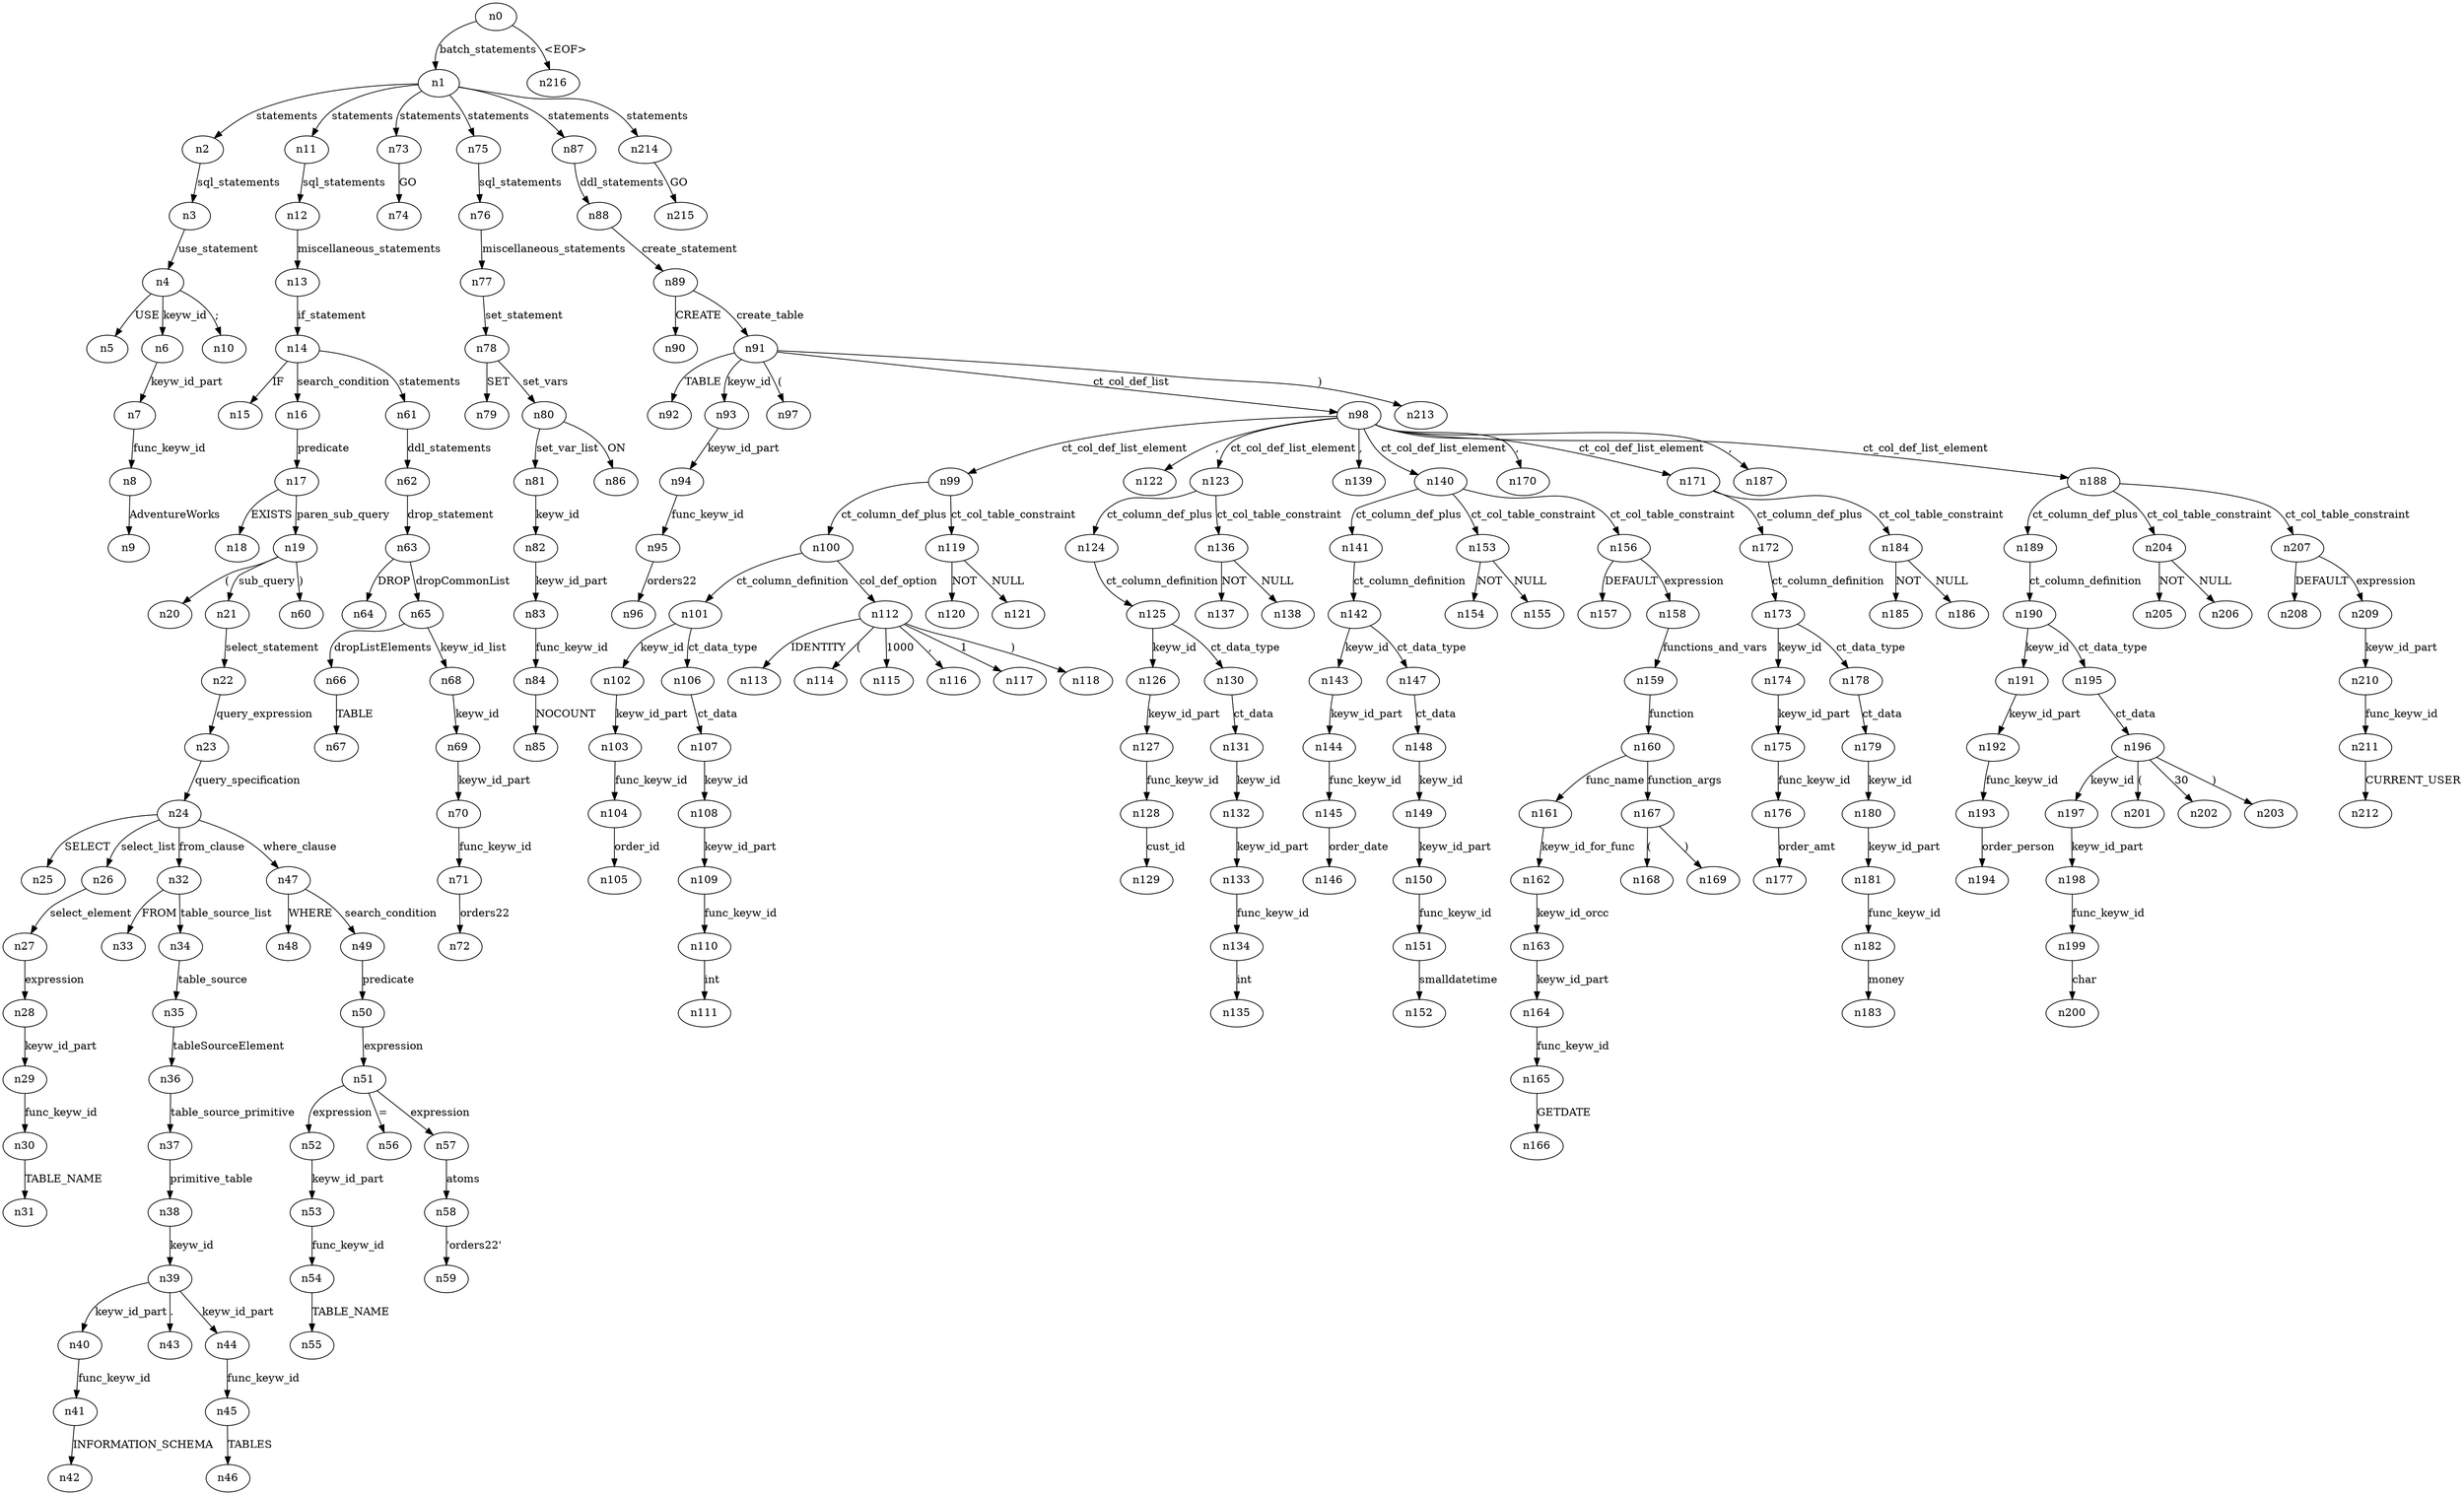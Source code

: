 digraph ParseTree {
  n0 -> n1 [label="batch_statements"];
  n1 -> n2 [label="statements"];
  n2 -> n3 [label="sql_statements"];
  n3 -> n4 [label="use_statement"];
  n4 -> n5 [label="USE"];
  n4 -> n6 [label="keyw_id"];
  n6 -> n7 [label="keyw_id_part"];
  n7 -> n8 [label="func_keyw_id"];
  n8 -> n9 [label="AdventureWorks"];
  n4 -> n10 [label=";"];
  n1 -> n11 [label="statements"];
  n11 -> n12 [label="sql_statements"];
  n12 -> n13 [label="miscellaneous_statements"];
  n13 -> n14 [label="if_statement"];
  n14 -> n15 [label="IF"];
  n14 -> n16 [label="search_condition"];
  n16 -> n17 [label="predicate"];
  n17 -> n18 [label="EXISTS"];
  n17 -> n19 [label="paren_sub_query"];
  n19 -> n20 [label="("];
  n19 -> n21 [label="sub_query"];
  n21 -> n22 [label="select_statement"];
  n22 -> n23 [label="query_expression"];
  n23 -> n24 [label="query_specification"];
  n24 -> n25 [label="SELECT"];
  n24 -> n26 [label="select_list"];
  n26 -> n27 [label="select_element"];
  n27 -> n28 [label="expression"];
  n28 -> n29 [label="keyw_id_part"];
  n29 -> n30 [label="func_keyw_id"];
  n30 -> n31 [label="TABLE_NAME"];
  n24 -> n32 [label="from_clause"];
  n32 -> n33 [label="FROM"];
  n32 -> n34 [label="table_source_list"];
  n34 -> n35 [label="table_source"];
  n35 -> n36 [label="tableSourceElement"];
  n36 -> n37 [label="table_source_primitive"];
  n37 -> n38 [label="primitive_table"];
  n38 -> n39 [label="keyw_id"];
  n39 -> n40 [label="keyw_id_part"];
  n40 -> n41 [label="func_keyw_id"];
  n41 -> n42 [label="INFORMATION_SCHEMA"];
  n39 -> n43 [label="."];
  n39 -> n44 [label="keyw_id_part"];
  n44 -> n45 [label="func_keyw_id"];
  n45 -> n46 [label="TABLES"];
  n24 -> n47 [label="where_clause"];
  n47 -> n48 [label="WHERE"];
  n47 -> n49 [label="search_condition"];
  n49 -> n50 [label="predicate"];
  n50 -> n51 [label="expression"];
  n51 -> n52 [label="expression"];
  n52 -> n53 [label="keyw_id_part"];
  n53 -> n54 [label="func_keyw_id"];
  n54 -> n55 [label="TABLE_NAME"];
  n51 -> n56 [label="="];
  n51 -> n57 [label="expression"];
  n57 -> n58 [label="atoms"];
  n58 -> n59 [label="'orders22'"];
  n19 -> n60 [label=")"];
  n14 -> n61 [label="statements"];
  n61 -> n62 [label="ddl_statements"];
  n62 -> n63 [label="drop_statement"];
  n63 -> n64 [label="DROP"];
  n63 -> n65 [label="dropCommonList"];
  n65 -> n66 [label="dropListElements"];
  n66 -> n67 [label="TABLE"];
  n65 -> n68 [label="keyw_id_list"];
  n68 -> n69 [label="keyw_id"];
  n69 -> n70 [label="keyw_id_part"];
  n70 -> n71 [label="func_keyw_id"];
  n71 -> n72 [label="orders22"];
  n1 -> n73 [label="statements"];
  n73 -> n74 [label="GO"];
  n1 -> n75 [label="statements"];
  n75 -> n76 [label="sql_statements"];
  n76 -> n77 [label="miscellaneous_statements"];
  n77 -> n78 [label="set_statement"];
  n78 -> n79 [label="SET"];
  n78 -> n80 [label="set_vars"];
  n80 -> n81 [label="set_var_list"];
  n81 -> n82 [label="keyw_id"];
  n82 -> n83 [label="keyw_id_part"];
  n83 -> n84 [label="func_keyw_id"];
  n84 -> n85 [label="NOCOUNT"];
  n80 -> n86 [label="ON"];
  n1 -> n87 [label="statements"];
  n87 -> n88 [label="ddl_statements"];
  n88 -> n89 [label="create_statement"];
  n89 -> n90 [label="CREATE"];
  n89 -> n91 [label="create_table"];
  n91 -> n92 [label="TABLE"];
  n91 -> n93 [label="keyw_id"];
  n93 -> n94 [label="keyw_id_part"];
  n94 -> n95 [label="func_keyw_id"];
  n95 -> n96 [label="orders22"];
  n91 -> n97 [label="("];
  n91 -> n98 [label="ct_col_def_list"];
  n98 -> n99 [label="ct_col_def_list_element"];
  n99 -> n100 [label="ct_column_def_plus"];
  n100 -> n101 [label="ct_column_definition"];
  n101 -> n102 [label="keyw_id"];
  n102 -> n103 [label="keyw_id_part"];
  n103 -> n104 [label="func_keyw_id"];
  n104 -> n105 [label="order_id"];
  n101 -> n106 [label="ct_data_type"];
  n106 -> n107 [label="ct_data"];
  n107 -> n108 [label="keyw_id"];
  n108 -> n109 [label="keyw_id_part"];
  n109 -> n110 [label="func_keyw_id"];
  n110 -> n111 [label="int"];
  n100 -> n112 [label="col_def_option"];
  n112 -> n113 [label="IDENTITY"];
  n112 -> n114 [label="("];
  n112 -> n115 [label="1000"];
  n112 -> n116 [label=","];
  n112 -> n117 [label="1"];
  n112 -> n118 [label=")"];
  n99 -> n119 [label="ct_col_table_constraint"];
  n119 -> n120 [label="NOT"];
  n119 -> n121 [label="NULL"];
  n98 -> n122 [label=","];
  n98 -> n123 [label="ct_col_def_list_element"];
  n123 -> n124 [label="ct_column_def_plus"];
  n124 -> n125 [label="ct_column_definition"];
  n125 -> n126 [label="keyw_id"];
  n126 -> n127 [label="keyw_id_part"];
  n127 -> n128 [label="func_keyw_id"];
  n128 -> n129 [label="cust_id"];
  n125 -> n130 [label="ct_data_type"];
  n130 -> n131 [label="ct_data"];
  n131 -> n132 [label="keyw_id"];
  n132 -> n133 [label="keyw_id_part"];
  n133 -> n134 [label="func_keyw_id"];
  n134 -> n135 [label="int"];
  n123 -> n136 [label="ct_col_table_constraint"];
  n136 -> n137 [label="NOT"];
  n136 -> n138 [label="NULL"];
  n98 -> n139 [label=","];
  n98 -> n140 [label="ct_col_def_list_element"];
  n140 -> n141 [label="ct_column_def_plus"];
  n141 -> n142 [label="ct_column_definition"];
  n142 -> n143 [label="keyw_id"];
  n143 -> n144 [label="keyw_id_part"];
  n144 -> n145 [label="func_keyw_id"];
  n145 -> n146 [label="order_date"];
  n142 -> n147 [label="ct_data_type"];
  n147 -> n148 [label="ct_data"];
  n148 -> n149 [label="keyw_id"];
  n149 -> n150 [label="keyw_id_part"];
  n150 -> n151 [label="func_keyw_id"];
  n151 -> n152 [label="smalldatetime"];
  n140 -> n153 [label="ct_col_table_constraint"];
  n153 -> n154 [label="NOT"];
  n153 -> n155 [label="NULL"];
  n140 -> n156 [label="ct_col_table_constraint"];
  n156 -> n157 [label="DEFAULT"];
  n156 -> n158 [label="expression"];
  n158 -> n159 [label="functions_and_vars"];
  n159 -> n160 [label="function"];
  n160 -> n161 [label="func_name"];
  n161 -> n162 [label="keyw_id_for_func"];
  n162 -> n163 [label="keyw_id_orcc"];
  n163 -> n164 [label="keyw_id_part"];
  n164 -> n165 [label="func_keyw_id"];
  n165 -> n166 [label="GETDATE"];
  n160 -> n167 [label="function_args"];
  n167 -> n168 [label="("];
  n167 -> n169 [label=")"];
  n98 -> n170 [label=","];
  n98 -> n171 [label="ct_col_def_list_element"];
  n171 -> n172 [label="ct_column_def_plus"];
  n172 -> n173 [label="ct_column_definition"];
  n173 -> n174 [label="keyw_id"];
  n174 -> n175 [label="keyw_id_part"];
  n175 -> n176 [label="func_keyw_id"];
  n176 -> n177 [label="order_amt"];
  n173 -> n178 [label="ct_data_type"];
  n178 -> n179 [label="ct_data"];
  n179 -> n180 [label="keyw_id"];
  n180 -> n181 [label="keyw_id_part"];
  n181 -> n182 [label="func_keyw_id"];
  n182 -> n183 [label="money"];
  n171 -> n184 [label="ct_col_table_constraint"];
  n184 -> n185 [label="NOT"];
  n184 -> n186 [label="NULL"];
  n98 -> n187 [label=","];
  n98 -> n188 [label="ct_col_def_list_element"];
  n188 -> n189 [label="ct_column_def_plus"];
  n189 -> n190 [label="ct_column_definition"];
  n190 -> n191 [label="keyw_id"];
  n191 -> n192 [label="keyw_id_part"];
  n192 -> n193 [label="func_keyw_id"];
  n193 -> n194 [label="order_person"];
  n190 -> n195 [label="ct_data_type"];
  n195 -> n196 [label="ct_data"];
  n196 -> n197 [label="keyw_id"];
  n197 -> n198 [label="keyw_id_part"];
  n198 -> n199 [label="func_keyw_id"];
  n199 -> n200 [label="char"];
  n196 -> n201 [label="("];
  n196 -> n202 [label="30"];
  n196 -> n203 [label=")"];
  n188 -> n204 [label="ct_col_table_constraint"];
  n204 -> n205 [label="NOT"];
  n204 -> n206 [label="NULL"];
  n188 -> n207 [label="ct_col_table_constraint"];
  n207 -> n208 [label="DEFAULT"];
  n207 -> n209 [label="expression"];
  n209 -> n210 [label="keyw_id_part"];
  n210 -> n211 [label="func_keyw_id"];
  n211 -> n212 [label="CURRENT_USER"];
  n91 -> n213 [label=")"];
  n1 -> n214 [label="statements"];
  n214 -> n215 [label="GO"];
  n0 -> n216 [label="<EOF>"];
}